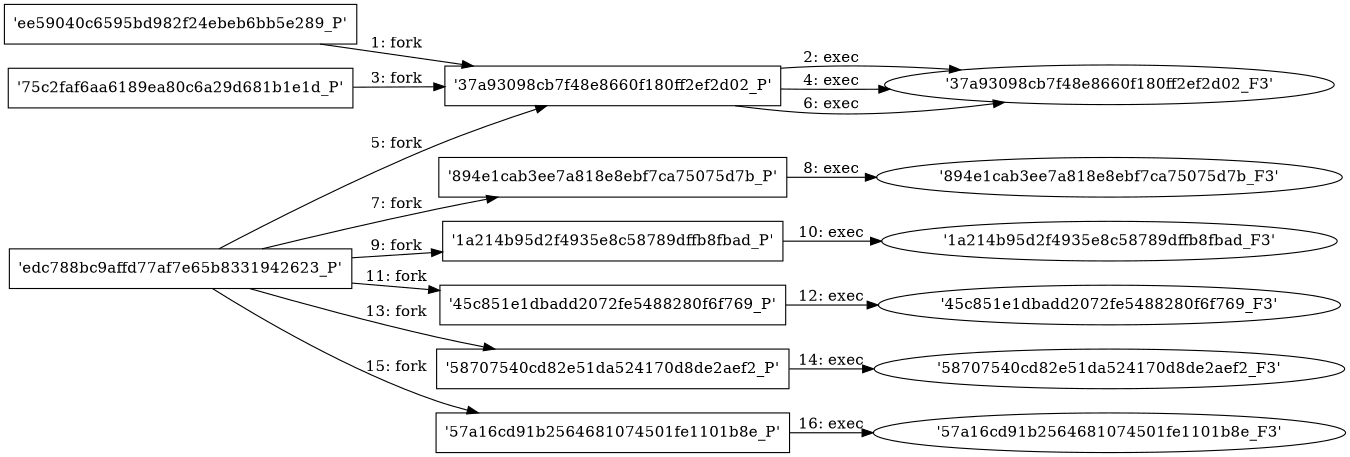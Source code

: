 digraph "D:\Learning\Paper\apt\基于CTI的攻击预警\Dataset\攻击图\ASGfromALLCTI\New Secured-core servers are now available from the Microsoft ecosystem to help secure your infrastructure.dot" {
rankdir="LR"
size="9"
fixedsize="false"
splines="true"
nodesep=0.3
ranksep=0
fontsize=10
overlap="scalexy"
engine= "neato"
	"'ee59040c6595bd982f24ebeb6bb5e289_P'" [node_type=Process shape=box]
	"'37a93098cb7f48e8660f180ff2ef2d02_P'" [node_type=Process shape=box]
	"'ee59040c6595bd982f24ebeb6bb5e289_P'" -> "'37a93098cb7f48e8660f180ff2ef2d02_P'" [label="1: fork"]
	"'37a93098cb7f48e8660f180ff2ef2d02_P'" [node_type=Process shape=box]
	"'37a93098cb7f48e8660f180ff2ef2d02_F3'" [node_type=File shape=ellipse]
	"'37a93098cb7f48e8660f180ff2ef2d02_P'" -> "'37a93098cb7f48e8660f180ff2ef2d02_F3'" [label="2: exec"]
	"'75c2faf6aa6189ea80c6a29d681b1e1d_P'" [node_type=Process shape=box]
	"'37a93098cb7f48e8660f180ff2ef2d02_P'" [node_type=Process shape=box]
	"'75c2faf6aa6189ea80c6a29d681b1e1d_P'" -> "'37a93098cb7f48e8660f180ff2ef2d02_P'" [label="3: fork"]
	"'37a93098cb7f48e8660f180ff2ef2d02_P'" [node_type=Process shape=box]
	"'37a93098cb7f48e8660f180ff2ef2d02_F3'" [node_type=File shape=ellipse]
	"'37a93098cb7f48e8660f180ff2ef2d02_P'" -> "'37a93098cb7f48e8660f180ff2ef2d02_F3'" [label="4: exec"]
	"'edc788bc9affd77af7e65b8331942623_P'" [node_type=Process shape=box]
	"'37a93098cb7f48e8660f180ff2ef2d02_P'" [node_type=Process shape=box]
	"'edc788bc9affd77af7e65b8331942623_P'" -> "'37a93098cb7f48e8660f180ff2ef2d02_P'" [label="5: fork"]
	"'37a93098cb7f48e8660f180ff2ef2d02_P'" [node_type=Process shape=box]
	"'37a93098cb7f48e8660f180ff2ef2d02_F3'" [node_type=File shape=ellipse]
	"'37a93098cb7f48e8660f180ff2ef2d02_P'" -> "'37a93098cb7f48e8660f180ff2ef2d02_F3'" [label="6: exec"]
	"'edc788bc9affd77af7e65b8331942623_P'" [node_type=Process shape=box]
	"'894e1cab3ee7a818e8ebf7ca75075d7b_P'" [node_type=Process shape=box]
	"'edc788bc9affd77af7e65b8331942623_P'" -> "'894e1cab3ee7a818e8ebf7ca75075d7b_P'" [label="7: fork"]
	"'894e1cab3ee7a818e8ebf7ca75075d7b_P'" [node_type=Process shape=box]
	"'894e1cab3ee7a818e8ebf7ca75075d7b_F3'" [node_type=File shape=ellipse]
	"'894e1cab3ee7a818e8ebf7ca75075d7b_P'" -> "'894e1cab3ee7a818e8ebf7ca75075d7b_F3'" [label="8: exec"]
	"'edc788bc9affd77af7e65b8331942623_P'" [node_type=Process shape=box]
	"'1a214b95d2f4935e8c58789dffb8fbad_P'" [node_type=Process shape=box]
	"'edc788bc9affd77af7e65b8331942623_P'" -> "'1a214b95d2f4935e8c58789dffb8fbad_P'" [label="9: fork"]
	"'1a214b95d2f4935e8c58789dffb8fbad_P'" [node_type=Process shape=box]
	"'1a214b95d2f4935e8c58789dffb8fbad_F3'" [node_type=File shape=ellipse]
	"'1a214b95d2f4935e8c58789dffb8fbad_P'" -> "'1a214b95d2f4935e8c58789dffb8fbad_F3'" [label="10: exec"]
	"'edc788bc9affd77af7e65b8331942623_P'" [node_type=Process shape=box]
	"'45c851e1dbadd2072fe5488280f6f769_P'" [node_type=Process shape=box]
	"'edc788bc9affd77af7e65b8331942623_P'" -> "'45c851e1dbadd2072fe5488280f6f769_P'" [label="11: fork"]
	"'45c851e1dbadd2072fe5488280f6f769_P'" [node_type=Process shape=box]
	"'45c851e1dbadd2072fe5488280f6f769_F3'" [node_type=File shape=ellipse]
	"'45c851e1dbadd2072fe5488280f6f769_P'" -> "'45c851e1dbadd2072fe5488280f6f769_F3'" [label="12: exec"]
	"'edc788bc9affd77af7e65b8331942623_P'" [node_type=Process shape=box]
	"'58707540cd82e51da524170d8de2aef2_P'" [node_type=Process shape=box]
	"'edc788bc9affd77af7e65b8331942623_P'" -> "'58707540cd82e51da524170d8de2aef2_P'" [label="13: fork"]
	"'58707540cd82e51da524170d8de2aef2_P'" [node_type=Process shape=box]
	"'58707540cd82e51da524170d8de2aef2_F3'" [node_type=File shape=ellipse]
	"'58707540cd82e51da524170d8de2aef2_P'" -> "'58707540cd82e51da524170d8de2aef2_F3'" [label="14: exec"]
	"'edc788bc9affd77af7e65b8331942623_P'" [node_type=Process shape=box]
	"'57a16cd91b2564681074501fe1101b8e_P'" [node_type=Process shape=box]
	"'edc788bc9affd77af7e65b8331942623_P'" -> "'57a16cd91b2564681074501fe1101b8e_P'" [label="15: fork"]
	"'57a16cd91b2564681074501fe1101b8e_P'" [node_type=Process shape=box]
	"'57a16cd91b2564681074501fe1101b8e_F3'" [node_type=File shape=ellipse]
	"'57a16cd91b2564681074501fe1101b8e_P'" -> "'57a16cd91b2564681074501fe1101b8e_F3'" [label="16: exec"]
}
